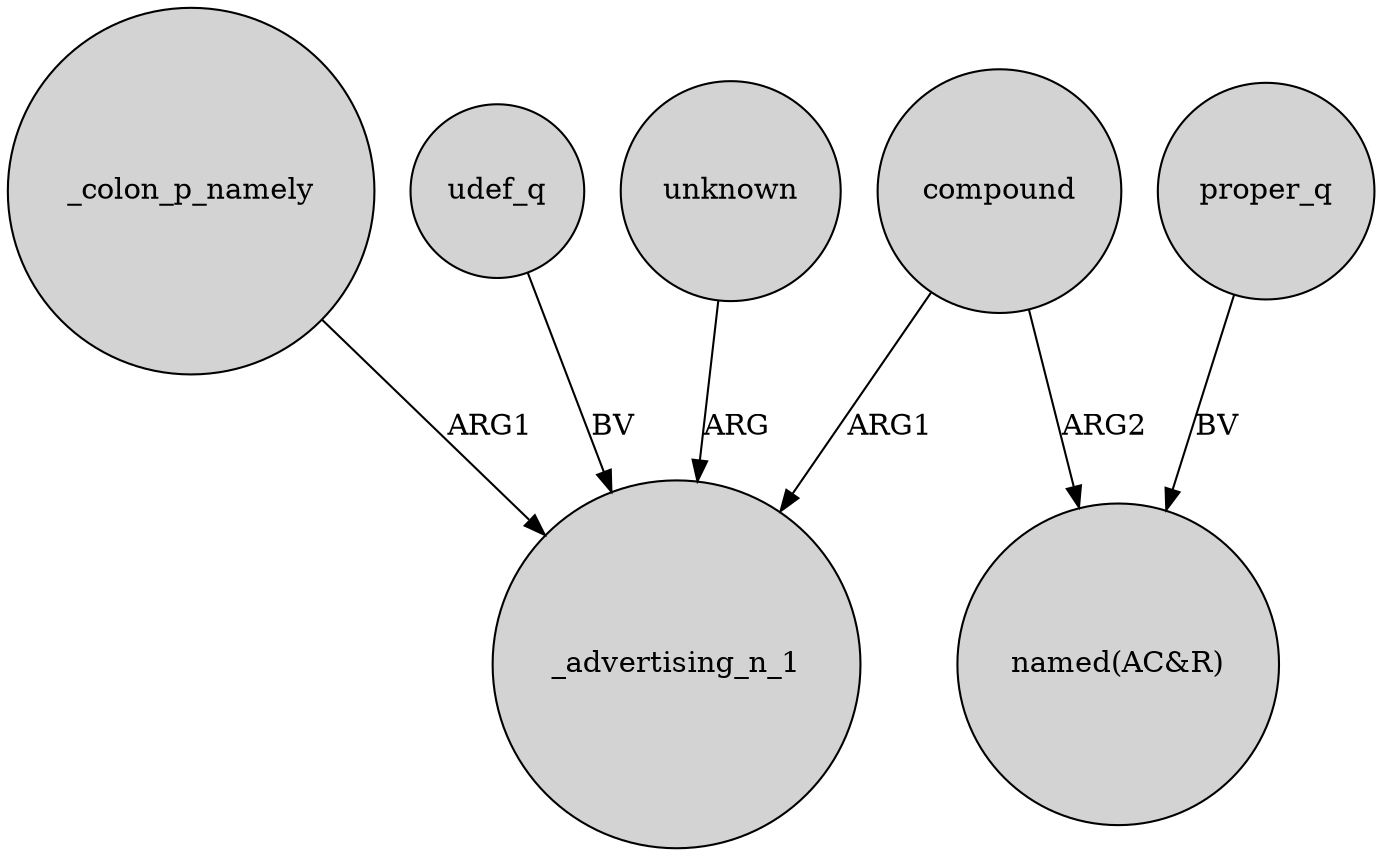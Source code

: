 digraph {
	node [shape=circle style=filled]
	_colon_p_namely -> _advertising_n_1 [label=ARG1]
	unknown -> _advertising_n_1 [label=ARG]
	proper_q -> "named(AC&R)" [label=BV]
	compound -> _advertising_n_1 [label=ARG1]
	compound -> "named(AC&R)" [label=ARG2]
	udef_q -> _advertising_n_1 [label=BV]
}

